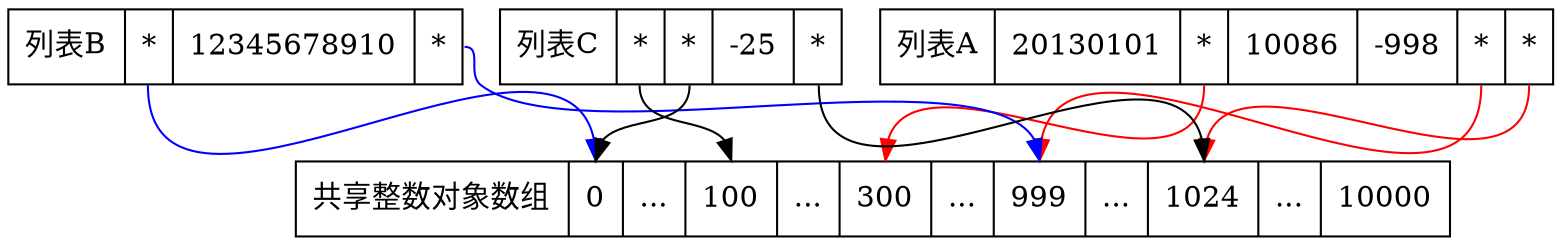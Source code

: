 digraph shared_integer {
    
    // setting
    
    node [shape = record];

    // list

    list_a [label = "<head>列表A | 20130101 |<300> * | 10086 | -998 |<999> * |<1024> *"];

    list_b [label = "列表B |<0> * | 12345678910 |<999> *"];

    list_c [label = "列表C |<100> * |<0> * | -25 |<1024> *"];

    sl [label = "<head>共享整数对象数组 |<0> 0 | ... |<100> 100 | ... |<300> 300 | ... |<999> 999 | ... |<1024> 1024 | ... | 10000 "];

    // edge

    list_a:300 -> sl:300 [color=red];
    list_a:999 -> sl:999 [color=red];
    list_a:1024 -> sl:1024 [color=red];

    list_b:0 -> sl:0 [color=blue];
    list_b:999 -> sl:999 [color=blue];

    list_c:100 -> sl:100;
    list_c:0 -> sl:0;
    list_c:1024 -> sl:1024;
}
